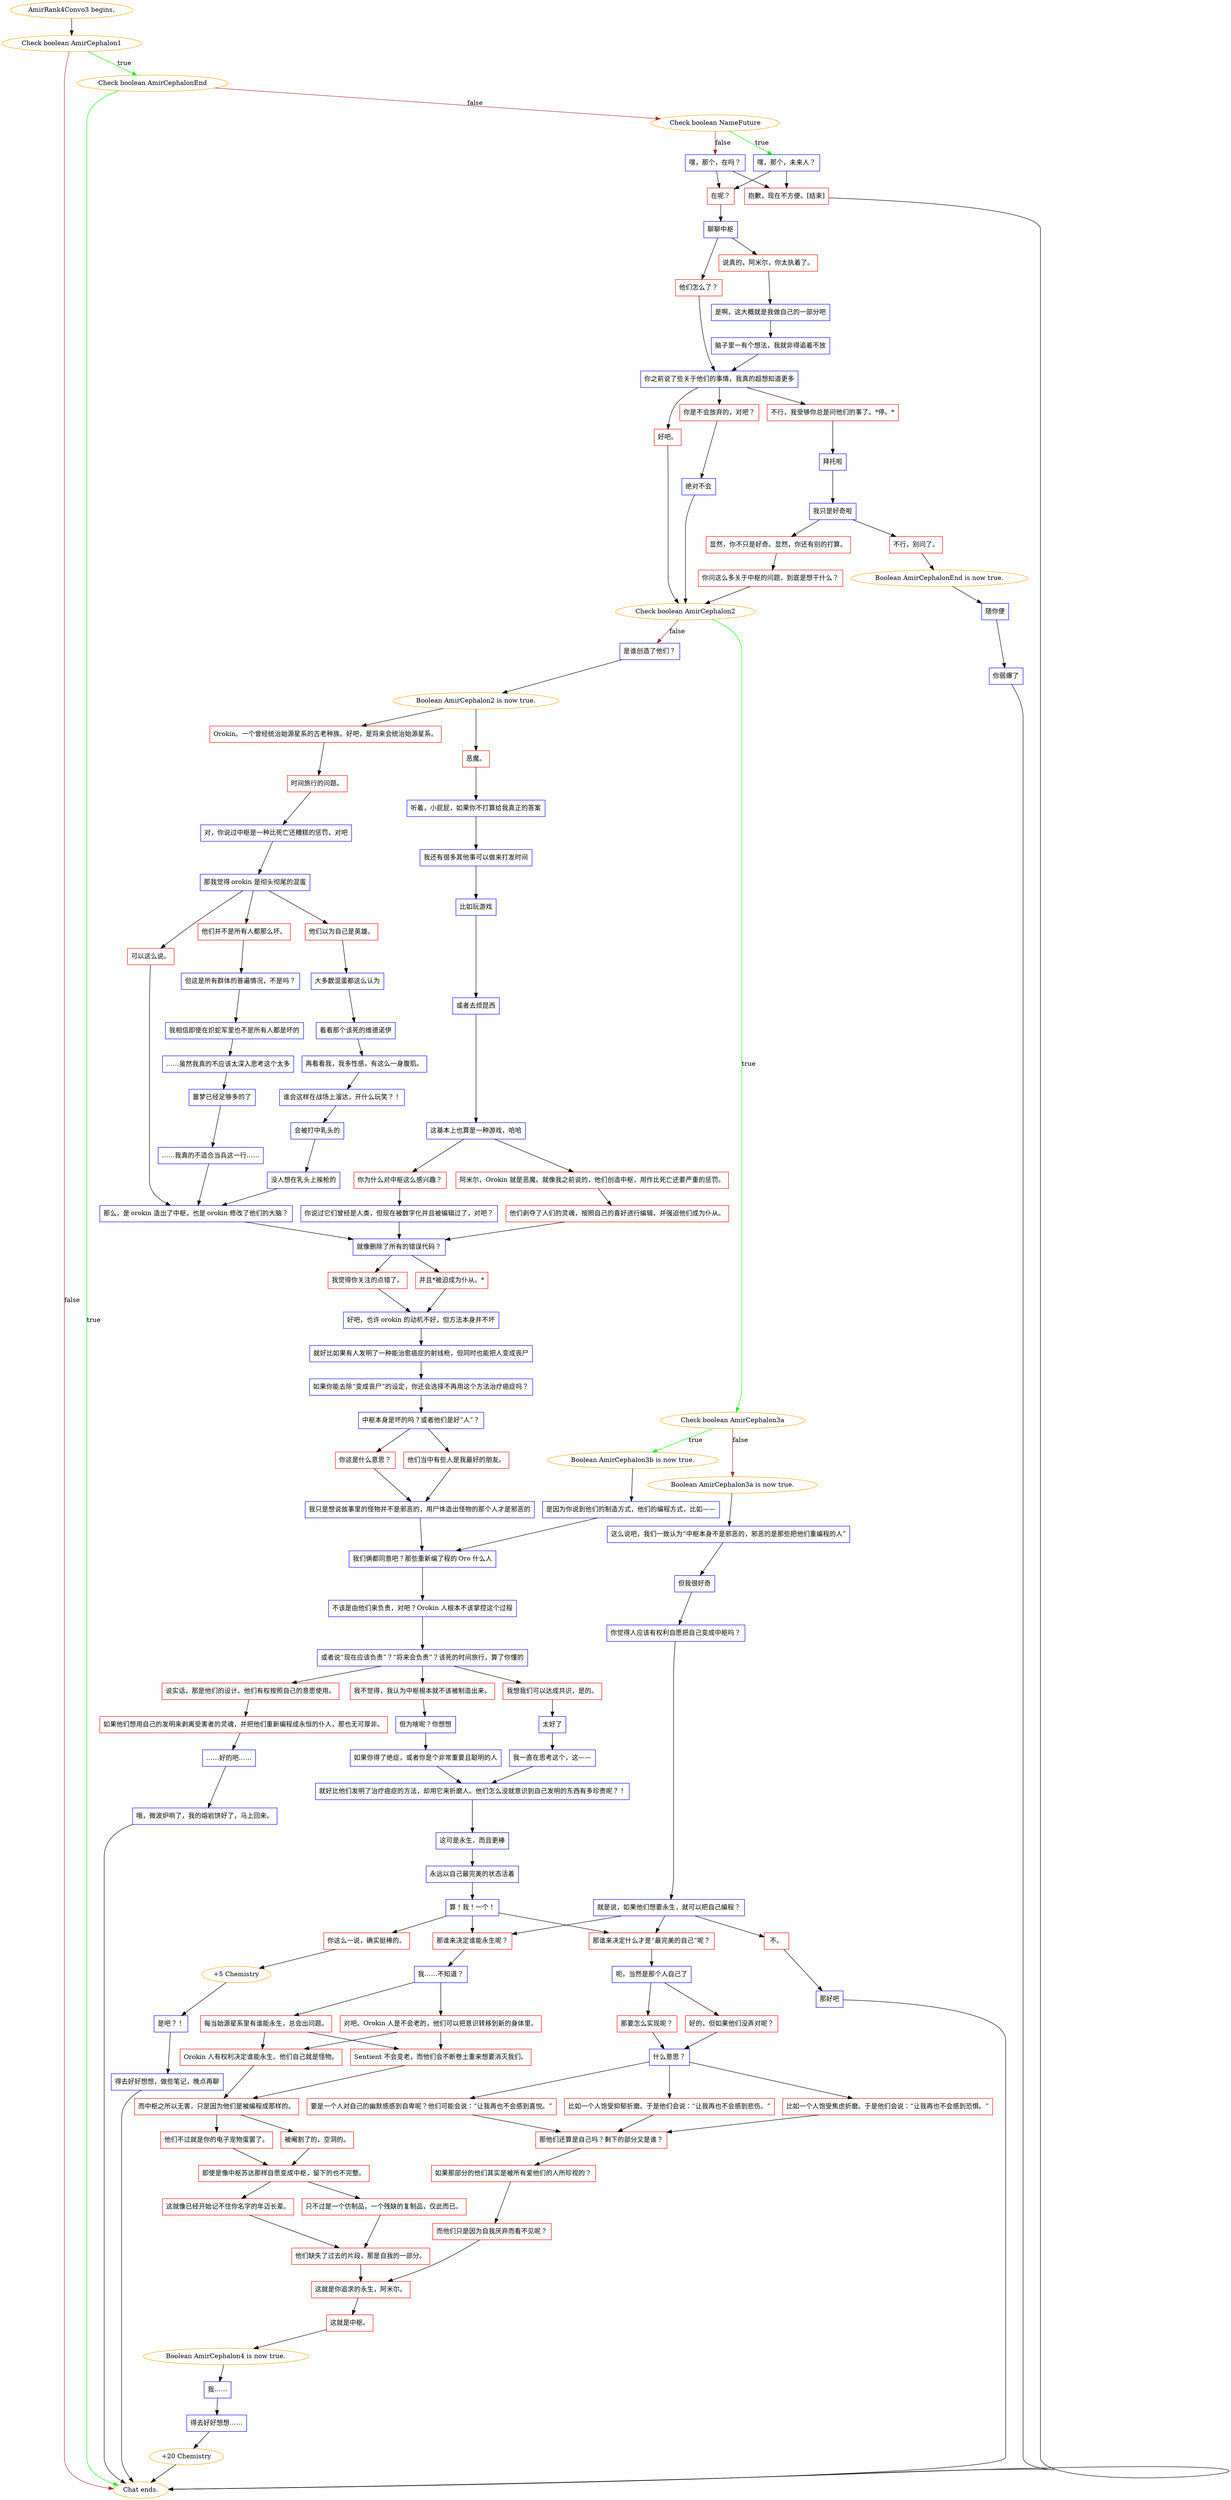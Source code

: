 digraph {
	"AmirRank4Convo3 begins." [color=orange];
		"AmirRank4Convo3 begins." -> j747002053;
	j747002053 [label="Check boolean AmirCephalon1",color=orange];
		j747002053 -> j2408014542 [label=true,color=green];
		j747002053 -> "Chat ends." [label=false,color=brown];
	j2408014542 [label="Check boolean AmirCephalonEnd",color=orange];
		j2408014542 -> "Chat ends." [label=true,color=green];
		j2408014542 -> j3805979731 [label=false,color=brown];
	"Chat ends." [color=orange];
	j3805979731 [label="Check boolean NameFuture",color=orange];
		j3805979731 -> j3951474663 [label=true,color=green];
		j3805979731 -> j4095418662 [label=false,color=brown];
	j3951474663 [label="嘿，那个，未来人？",shape=box,color=blue];
		j3951474663 -> j1145769502;
		j3951474663 -> j2539706691;
	j4095418662 [label="嘿，那个，在吗？",shape=box,color=blue];
		j4095418662 -> j1145769502;
		j4095418662 -> j2539706691;
	j1145769502 [label="在呢？",shape=box,color=red];
		j1145769502 -> j3110429231;
	j2539706691 [label="抱歉，现在不方便。[结束]",shape=box,color=red];
		j2539706691 -> "Chat ends.";
	j3110429231 [label="聊聊中枢",shape=box,color=blue];
		j3110429231 -> j3868873282;
		j3110429231 -> j1227315792;
	j3868873282 [label="说真的，阿米尔，你太执着了。",shape=box,color=red];
		j3868873282 -> j4046159149;
	j1227315792 [label="他们怎么了？",shape=box,color=red];
		j1227315792 -> j348557548;
	j4046159149 [label="是啊，这大概就是我做自己的一部分吧",shape=box,color=blue];
		j4046159149 -> j1182715797;
	j348557548 [label="你之前说了些关于他们的事情，我真的超想知道更多",shape=box,color=blue];
		j348557548 -> j882496841;
		j348557548 -> j4199101924;
		j348557548 -> j1400197194;
	j1182715797 [label="脑子里一有个想法，我就非得追着不放",shape=box,color=blue];
		j1182715797 -> j348557548;
	j882496841 [label="不行，我受够你总是问他们的事了。*停。*",shape=box,color=red];
		j882496841 -> j257214316;
	j4199101924 [label="你是不会放弃的，对吧？",shape=box,color=red];
		j4199101924 -> j2068527976;
	j1400197194 [label="好吧。",shape=box,color=red];
		j1400197194 -> j3578359325;
	j257214316 [label="拜托啦",shape=box,color=blue];
		j257214316 -> j1098728902;
	j2068527976 [label="绝对不会",shape=box,color=blue];
		j2068527976 -> j3578359325;
	j3578359325 [label="Check boolean AmirCephalon2",color=orange];
		j3578359325 -> j3029249022 [label=true,color=green];
		j3578359325 -> j1841698505 [label=false,color=brown];
	j1098728902 [label="我只是好奇啦",shape=box,color=blue];
		j1098728902 -> j1135327718;
		j1098728902 -> j2204610576;
	j3029249022 [label="Check boolean AmirCephalon3a",color=orange];
		j3029249022 -> j2339220483 [label=true,color=green];
		j3029249022 -> j296517520 [label=false,color=brown];
	j1841698505 [label="是谁创造了他们？",shape=box,color=blue];
		j1841698505 -> j463961025;
	j1135327718 [label="显然，你不只是好奇。显然，你还有别的打算。",shape=box,color=red];
		j1135327718 -> j2506376975;
	j2204610576 [label="不行，别问了。",shape=box,color=red];
		j2204610576 -> j1987486789;
	j2339220483 [label="Boolean AmirCephalon3b is now true.",color=orange];
		j2339220483 -> j1195517177;
	j296517520 [label="Boolean AmirCephalon3a is now true.",color=orange];
		j296517520 -> j4159972796;
	j463961025 [label="Boolean AmirCephalon2 is now true.",color=orange];
		j463961025 -> j2414840348;
		j463961025 -> j2501903935;
	j2506376975 [label="你问这么多关于中枢的问题，到底是想干什么？",shape=box,color=red];
		j2506376975 -> j3578359325;
	j1987486789 [label="Boolean AmirCephalonEnd is now true.",color=orange];
		j1987486789 -> j4254613929;
	j1195517177 [label="是因为你说到他们的制造方式，他们的编程方式，比如——",shape=box,color=blue];
		j1195517177 -> j3648422641;
	j4159972796 [label="这么说吧，我们一致认为“中枢本身不是邪恶的，邪恶的是那些把他们重编程的人”",shape=box,color=blue];
		j4159972796 -> j2796377392;
	j2414840348 [label="恶魔。",shape=box,color=red];
		j2414840348 -> j1530940386;
	j2501903935 [label="Orokin。一个曾经统治始源星系的古老种族。好吧，是将来会统治始源星系。",shape=box,color=red];
		j2501903935 -> j1828507160;
	j4254613929 [label="随你便",shape=box,color=blue];
		j4254613929 -> j3906240098;
	j3648422641 [label="我们俩都同意吧？那些重新编了程的 Oro 什么人",shape=box,color=blue];
		j3648422641 -> j3713561838;
	j2796377392 [label="但我很好奇",shape=box,color=blue];
		j2796377392 -> j2613133682;
	j1530940386 [label="听着，小屁屁，如果你不打算给我真正的答案",shape=box,color=blue];
		j1530940386 -> j73915682;
	j1828507160 [label="时间旅行的问题。",shape=box,color=red];
		j1828507160 -> j283261219;
	j3906240098 [label="你弱爆了",shape=box,color=blue];
		j3906240098 -> "Chat ends.";
	j3713561838 [label="不该是由他们来负责，对吧？Orokin 人根本不该掌控这个过程",shape=box,color=blue];
		j3713561838 -> j3739151739;
	j2613133682 [label="你觉得人应该有权利自愿把自己变成中枢吗？",shape=box,color=blue];
		j2613133682 -> j2078602775;
	j73915682 [label="我还有很多其他事可以做来打发时间",shape=box,color=blue];
		j73915682 -> j2984288138;
	j283261219 [label="对，你说过中枢是一种比死亡还糟糕的惩罚，对吧",shape=box,color=blue];
		j283261219 -> j1347958409;
	j3739151739 [label="或者说“现在应该负责”？“将来会负责”？该死的时间旅行，算了你懂的",shape=box,color=blue];
		j3739151739 -> j1232464993;
		j3739151739 -> j480743222;
		j3739151739 -> j3170871881;
	j2078602775 [label="就是说，如果他们想要永生，就可以把自己编程？",shape=box,color=blue];
		j2078602775 -> j1760735224;
		j2078602775 -> j1017301500;
		j2078602775 -> j2945604904;
	j2984288138 [label="比如玩游戏",shape=box,color=blue];
		j2984288138 -> j3588787405;
	j1347958409 [label="那我觉得 orokin 是彻头彻尾的混蛋",shape=box,color=blue];
		j1347958409 -> j101964762;
		j1347958409 -> j316144740;
		j1347958409 -> j2944197244;
	j1232464993 [label="我想我们可以达成共识，是的。",shape=box,color=red];
		j1232464993 -> j4178019409;
	j480743222 [label="我不觉得，我认为中枢根本就不该被制造出来。",shape=box,color=red];
		j480743222 -> j4034467850;
	j3170871881 [label="说实话，那是他们的设计。他们有权按照自己的意愿使用。",shape=box,color=red];
		j3170871881 -> j865765756;
	j1760735224 [label="那谁来决定什么才是“最完美的自己”呢？",shape=box,color=red];
		j1760735224 -> j3688152458;
	j1017301500 [label="那谁来决定谁能永生呢？",shape=box,color=red];
		j1017301500 -> j2895381371;
	j2945604904 [label="不。",shape=box,color=red];
		j2945604904 -> j1575588749;
	j3588787405 [label="或者去烦昆西",shape=box,color=blue];
		j3588787405 -> j2577447568;
	j101964762 [label="可以这么说。",shape=box,color=red];
		j101964762 -> j1956953329;
	j316144740 [label="他们并不是所有人都那么坏。",shape=box,color=red];
		j316144740 -> j1206165322;
	j2944197244 [label="他们以为自己是英雄。",shape=box,color=red];
		j2944197244 -> j862480331;
	j4178019409 [label="太好了",shape=box,color=blue];
		j4178019409 -> j4147226638;
	j4034467850 [label="但为啥呢？你想想",shape=box,color=blue];
		j4034467850 -> j751940084;
	j865765756 [label="如果他们想用自己的发明来剥离受害者的灵魂，并把他们重新编程成永恒的仆人，那也无可厚非。",shape=box,color=red];
		j865765756 -> j1676479262;
	j3688152458 [label="呃，当然是那个人自己了",shape=box,color=blue];
		j3688152458 -> j17036239;
		j3688152458 -> j3314320118;
	j2895381371 [label="我……不知道？",shape=box,color=blue];
		j2895381371 -> j1214122723;
		j2895381371 -> j2190415223;
	j1575588749 [label="那好吧",shape=box,color=blue];
		j1575588749 -> "Chat ends.";
	j2577447568 [label="这基本上也算是一种游戏，哈哈",shape=box,color=blue];
		j2577447568 -> j2855972103;
		j2577447568 -> j3136245969;
	j1956953329 [label="那么，是 orokin 造出了中枢，也是 orokin 修改了他们的大脑？",shape=box,color=blue];
		j1956953329 -> j2674377144;
	j1206165322 [label="但这是所有群体的普遍情况，不是吗？",shape=box,color=blue];
		j1206165322 -> j3626211901;
	j862480331 [label="大多数混蛋都这么认为",shape=box,color=blue];
		j862480331 -> j828925790;
	j4147226638 [label="我一直在思考这个，这——",shape=box,color=blue];
		j4147226638 -> j678295367;
	j751940084 [label="如果你得了绝症，或者你是个非常重要且聪明的人",shape=box,color=blue];
		j751940084 -> j678295367;
	j1676479262 [label="……好的吧……",shape=box,color=blue];
		j1676479262 -> j4181179654;
	j17036239 [label="好的，但如果他们没弄对呢？",shape=box,color=red];
		j17036239 -> j3274280754;
	j3314320118 [label="那要怎么实现呢？",shape=box,color=red];
		j3314320118 -> j3274280754;
	j1214122723 [label="对吧。Orokin 人是不会老的，他们可以把意识转移到新的身体里。",shape=box,color=red];
		j1214122723 -> j2482965460;
		j1214122723 -> j2391222701;
	j2190415223 [label="每当始源星系里有谁能永生，总会出问题。",shape=box,color=red];
		j2190415223 -> j2391222701;
		j2190415223 -> j2482965460;
	j2855972103 [label="你为什么对中枢这么感兴趣？",shape=box,color=red];
		j2855972103 -> j4037007981;
	j3136245969 [label="阿米尔，Orokin 就是恶魔。就像我之前说的，他们创造中枢，用作比死亡还要严重的惩罚。",shape=box,color=red];
		j3136245969 -> j316374963;
	j2674377144 [label="就像删除了所有的错误代码？",shape=box,color=blue];
		j2674377144 -> j2953924822;
		j2674377144 -> j783735457;
	j3626211901 [label="我相信即使在炽蛇军里也不是所有人都是坏的",shape=box,color=blue];
		j3626211901 -> j1917643617;
	j828925790 [label="看看那个该死的维德诺伊",shape=box,color=blue];
		j828925790 -> j1746301820;
	j678295367 [label="就好比他们发明了治疗癌症的方法，却用它来折磨人。他们怎么没就意识到自己发明的东西有多珍贵呢？！",shape=box,color=blue];
		j678295367 -> j1374643129;
	j4181179654 [label="哦，微波炉响了，我的熔岩饼好了，马上回来。",shape=box,color=blue];
		j4181179654 -> "Chat ends.";
	j3274280754 [label="什么意思？",shape=box,color=blue];
		j3274280754 -> j2324157839;
		j3274280754 -> j2719271972;
		j3274280754 -> j968205421;
	j2482965460 [label="Orokin 人有权利决定谁能永生。他们自己就是怪物。",shape=box,color=red];
		j2482965460 -> j3936159194;
	j2391222701 [label="Sentient 不会变老，而他们会不断卷土重来想要消灭我们。",shape=box,color=red];
		j2391222701 -> j3936159194;
	j4037007981 [label="你说过它们曾经是人类，但现在被数字化并且被编辑过了，对吧？",shape=box,color=blue];
		j4037007981 -> j2674377144;
	j316374963 [label="他们剥夺了人们的灵魂，按照自己的喜好进行编辑，并强迫他们成为仆从。",shape=box,color=red];
		j316374963 -> j2674377144;
	j2953924822 [label="我觉得你关注的点错了。",shape=box,color=red];
		j2953924822 -> j3156583627;
	j783735457 [label="并且*被迫成为仆从。*",shape=box,color=red];
		j783735457 -> j3156583627;
	j1917643617 [label="……虽然我真的不应该太深入思考这个太多",shape=box,color=blue];
		j1917643617 -> j3988711439;
	j1746301820 [label="再看看我，我多性感，有这么一身腹肌。",shape=box,color=blue];
		j1746301820 -> j3146921150;
	j1374643129 [label="这可是永生，而且更棒",shape=box,color=blue];
		j1374643129 -> j62783997;
	j2324157839 [label="比如一个人饱受抑郁折磨。于是他们会说：“让我再也不会感到悲伤。”",shape=box,color=red];
		j2324157839 -> j2933739401;
	j2719271972 [label="比如一个人饱受焦虑折磨。于是他们会说：“让我再也不会感到恐惧。”",shape=box,color=red];
		j2719271972 -> j2933739401;
	j968205421 [label="要是一个人对自己的幽默感感到自卑呢？他们可能会说：“让我再也不会感到喜悦。”",shape=box,color=red];
		j968205421 -> j2933739401;
	j3936159194 [label="而中枢之所以无害，只是因为他们是被编程成那样的。",shape=box,color=red];
		j3936159194 -> j4254200802;
		j3936159194 -> j3982219110;
	j3156583627 [label="好吧，也许 orokin 的动机不好，但方法本身并不坏",shape=box,color=blue];
		j3156583627 -> j2335418043;
	j3988711439 [label="噩梦已经足够多的了",shape=box,color=blue];
		j3988711439 -> j1181549359;
	j3146921150 [label="谁会这样在战场上溜达，开什么玩笑？！",shape=box,color=blue];
		j3146921150 -> j1774146997;
	j62783997 [label="永远以自己最完美的状态活着",shape=box,color=blue];
		j62783997 -> j2870649603;
	j2933739401 [label="那他们还算是自己吗？剩下的部分又是谁？",shape=box,color=red];
		j2933739401 -> j2636031640;
	j4254200802 [label="被阉割了的，空洞的。",shape=box,color=red];
		j4254200802 -> j1106275626;
	j3982219110 [label="他们不过就是你的电子宠物蛋罢了。",shape=box,color=red];
		j3982219110 -> j1106275626;
	j2335418043 [label="就好比如果有人发明了一种能治愈癌症的射线枪，但同时也能把人变成丧尸",shape=box,color=blue];
		j2335418043 -> j2564641257;
	j1181549359 [label="……我真的不适合当兵这一行……",shape=box,color=blue];
		j1181549359 -> j1956953329;
	j1774146997 [label="会被打中乳头的",shape=box,color=blue];
		j1774146997 -> j1906303393;
	j2870649603 [label="算！我！一个！",shape=box,color=blue];
		j2870649603 -> j923581865;
		j2870649603 -> j1760735224;
		j2870649603 -> j1017301500;
	j2636031640 [label="如果那部分的他们其实是被所有爱他们的人所珍视的？",shape=box,color=red];
		j2636031640 -> j1297685174;
	j1106275626 [label="即使是像中枢苏达那样自愿变成中枢，留下的也不完整。",shape=box,color=red];
		j1106275626 -> j3086182694;
		j1106275626 -> j3171356786;
	j2564641257 [label="如果你能去除“变成丧尸”的设定，你还会选择不再用这个方法治疗癌症吗？",shape=box,color=blue];
		j2564641257 -> j1631659884;
	j1906303393 [label="没人想在乳头上挨枪的",shape=box,color=blue];
		j1906303393 -> j1956953329;
	j923581865 [label="你这么一说，确实挺棒的。",shape=box,color=red];
		j923581865 -> j1488421394;
	j1297685174 [label="而他们只是因为自我厌弃而看不见呢？",shape=box,color=red];
		j1297685174 -> j1035833225;
	j3086182694 [label="只不过是一个仿制品，一个残缺的复制品，仅此而已。",shape=box,color=red];
		j3086182694 -> j2160249926;
	j3171356786 [label="这就像已经开始记不住你名字的年迈长辈。",shape=box,color=red];
		j3171356786 -> j2160249926;
	j1631659884 [label="中枢本身是坏的吗？或者他们是好“人”？",shape=box,color=blue];
		j1631659884 -> j1586267447;
		j1631659884 -> j1449878649;
	j1488421394 [label="+5 Chemistry",color=orange];
		j1488421394 -> j971577146;
	j1035833225 [label="这就是你追求的永生，阿米尔。",shape=box,color=red];
		j1035833225 -> j637424192;
	j2160249926 [label="他们缺失了过去的片段，那是自我的一部分。",shape=box,color=red];
		j2160249926 -> j1035833225;
	j1586267447 [label="他们当中有些人是我最好的朋友。",shape=box,color=red];
		j1586267447 -> j2611205537;
	j1449878649 [label="你这是什么意思？",shape=box,color=red];
		j1449878649 -> j2611205537;
	j971577146 [label="是吧？！",shape=box,color=blue];
		j971577146 -> j2102902032;
	j637424192 [label="这就是中枢。",shape=box,color=red];
		j637424192 -> j96599416;
	j2611205537 [label="我只是想说故事里的怪物并不是邪恶的，用尸体造出怪物的那个人才是邪恶的",shape=box,color=blue];
		j2611205537 -> j3648422641;
	j2102902032 [label="得去好好想想，做些笔记，晚点再聊",shape=box,color=blue];
		j2102902032 -> "Chat ends.";
	j96599416 [label="Boolean AmirCephalon4 is now true.",color=orange];
		j96599416 -> j482825344;
	j482825344 [label="我……",shape=box,color=blue];
		j482825344 -> j3168151094;
	j3168151094 [label="得去好好想想……",shape=box,color=blue];
		j3168151094 -> j367054140;
	j367054140 [label="+20 Chemistry",color=orange];
		j367054140 -> "Chat ends.";
}